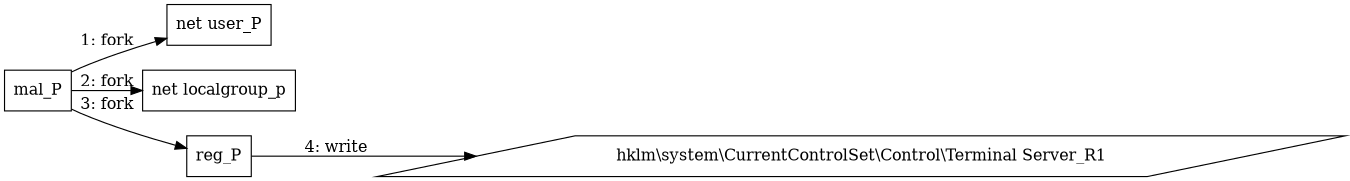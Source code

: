 digraph "T1078.001" {
rankdir="LR"
size="9"
fixedsize="false"
splines="true"
nodesep=0.3
ranksep=0
fontsize=10
overlap="scalexy"
engine= "neato"
	"mal_P" [node_type=Process shape=box]
	"net user_P" [node_type=Process shape=box]
	"net localgroup_p" [node_type=Process shape=box]
	"reg_P" [node_type=Process shape=box]
	"hklm\\system\\CurrentControlSet\\Control\\Terminal Server_R1" [node_type=Registry shape=parallelogram]
	"mal_P" -> "net user_P" [label="1: fork"]
	"mal_P" -> "net localgroup_p" [label="2: fork"]
	"mal_P" -> "reg_P" [label="3: fork"]
	"reg_P" -> "hklm\\system\\CurrentControlSet\\Control\\Terminal Server_R1" [label="4: write"]
}

